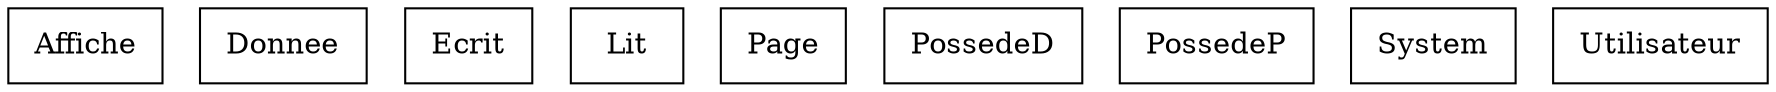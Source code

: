 digraph {
Affiche [ label=" Affiche " shape= box ]
Donnee [ label=" Donnee " shape= box ]
Ecrit [ label=" Ecrit " shape= box ]
Lit [ label=" Lit " shape= box ]
Page [ label=" Page " shape= box ]
PossedeD [ label=" PossedeD " shape= box ]
PossedeP [ label=" PossedeP " shape= box ]
System [ label=" System " shape= box ]
Utilisateur [ label=" Utilisateur " shape= box ]

}
